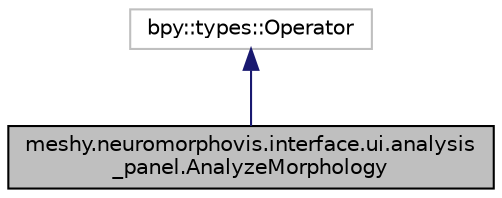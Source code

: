 digraph "meshy.neuromorphovis.interface.ui.analysis_panel.AnalyzeMorphology"
{
  edge [fontname="Helvetica",fontsize="10",labelfontname="Helvetica",labelfontsize="10"];
  node [fontname="Helvetica",fontsize="10",shape=record];
  Node1 [label="meshy.neuromorphovis.interface.ui.analysis\l_panel.AnalyzeMorphology",height=0.2,width=0.4,color="black", fillcolor="grey75", style="filled", fontcolor="black"];
  Node2 -> Node1 [dir="back",color="midnightblue",fontsize="10",style="solid",fontname="Helvetica"];
  Node2 [label="bpy::types::Operator",height=0.2,width=0.4,color="grey75", fillcolor="white", style="filled"];
}
